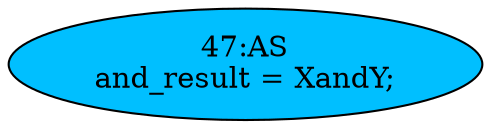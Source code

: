 strict digraph "" {
	node [label="\N"];
	"47:AS"	 [ast="<pyverilog.vparser.ast.Assign object at 0x7f02ea59a8d0>",
		def_var="['and_result']",
		fillcolor=deepskyblue,
		label="47:AS
and_result = XandY;",
		statements="[]",
		style=filled,
		typ=Assign,
		use_var="['XandY']"];
}
